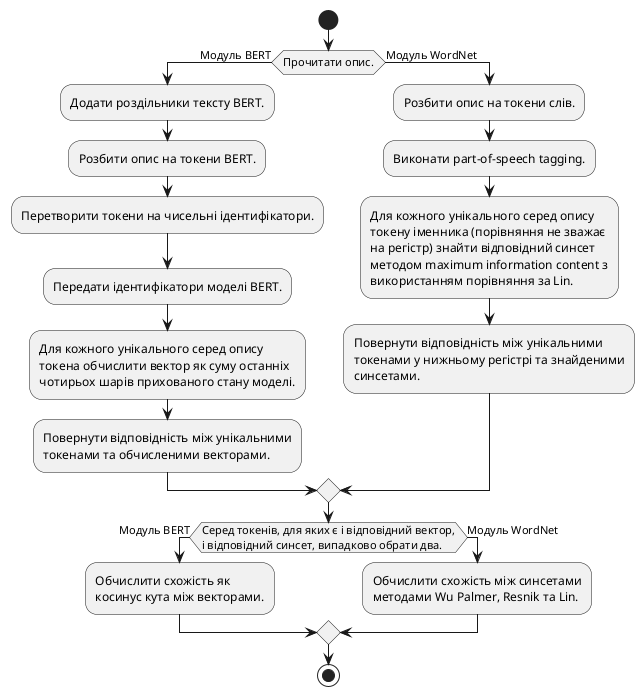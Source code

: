 @startuml
start

if (Прочитати опис.) then (Модуль BERT)
    :Додати роздільники тексту BERT.;
    :Розбити опис на токени BERT.;
    :Перетворити токени на чисельні ідентифікатори.;
    :Передати ідентифікатори моделі BERT.;
    :Для кожного унікального серед опису
    токена обчислити вектор як суму останніх
    чотирьох шарів прихованого стану моделі.;
    :Повернути відповідність між унікальними
    токенами та обчисленими векторами.;
else (Модуль WordNet)
    :Розбити опис на токени слів.;
    :Виконати part-of-speech tagging.;
    :Для кожного унікального серед опису
    токену іменника (порівняння не зважає
    на регістр) знайти відповідний синсет
    методом maximum information content з
    використанням порівняння за Lin.;
    :Повернути відповідність між унікальними
    токенами у нижньому регістрі та знайденими
    синсетами.;
endif

if (Серед токенів, для яких є і відповідний вектор,
і відповідний синсет, випадково обрати два.) then (Модуль BERT)
    :Обчислити схожість як
    косинус кута між векторами.;
else (Модуль WordNet)
    :Обчислити схожість між синсетами
    методами Wu Palmer, Resnik та Lin.;
endif

stop
@enduml
